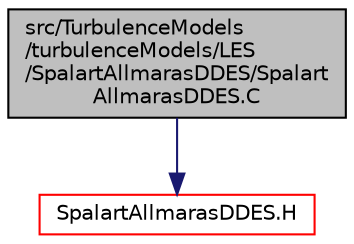 digraph "src/TurbulenceModels/turbulenceModels/LES/SpalartAllmarasDDES/SpalartAllmarasDDES.C"
{
  bgcolor="transparent";
  edge [fontname="Helvetica",fontsize="10",labelfontname="Helvetica",labelfontsize="10"];
  node [fontname="Helvetica",fontsize="10",shape=record];
  Node1 [label="src/TurbulenceModels\l/turbulenceModels/LES\l/SpalartAllmarasDDES/Spalart\lAllmarasDDES.C",height=0.2,width=0.4,color="black", fillcolor="grey75", style="filled", fontcolor="black"];
  Node1 -> Node2 [color="midnightblue",fontsize="10",style="solid",fontname="Helvetica"];
  Node2 [label="SpalartAllmarasDDES.H",height=0.2,width=0.4,color="red",URL="$a10848.html"];
}
